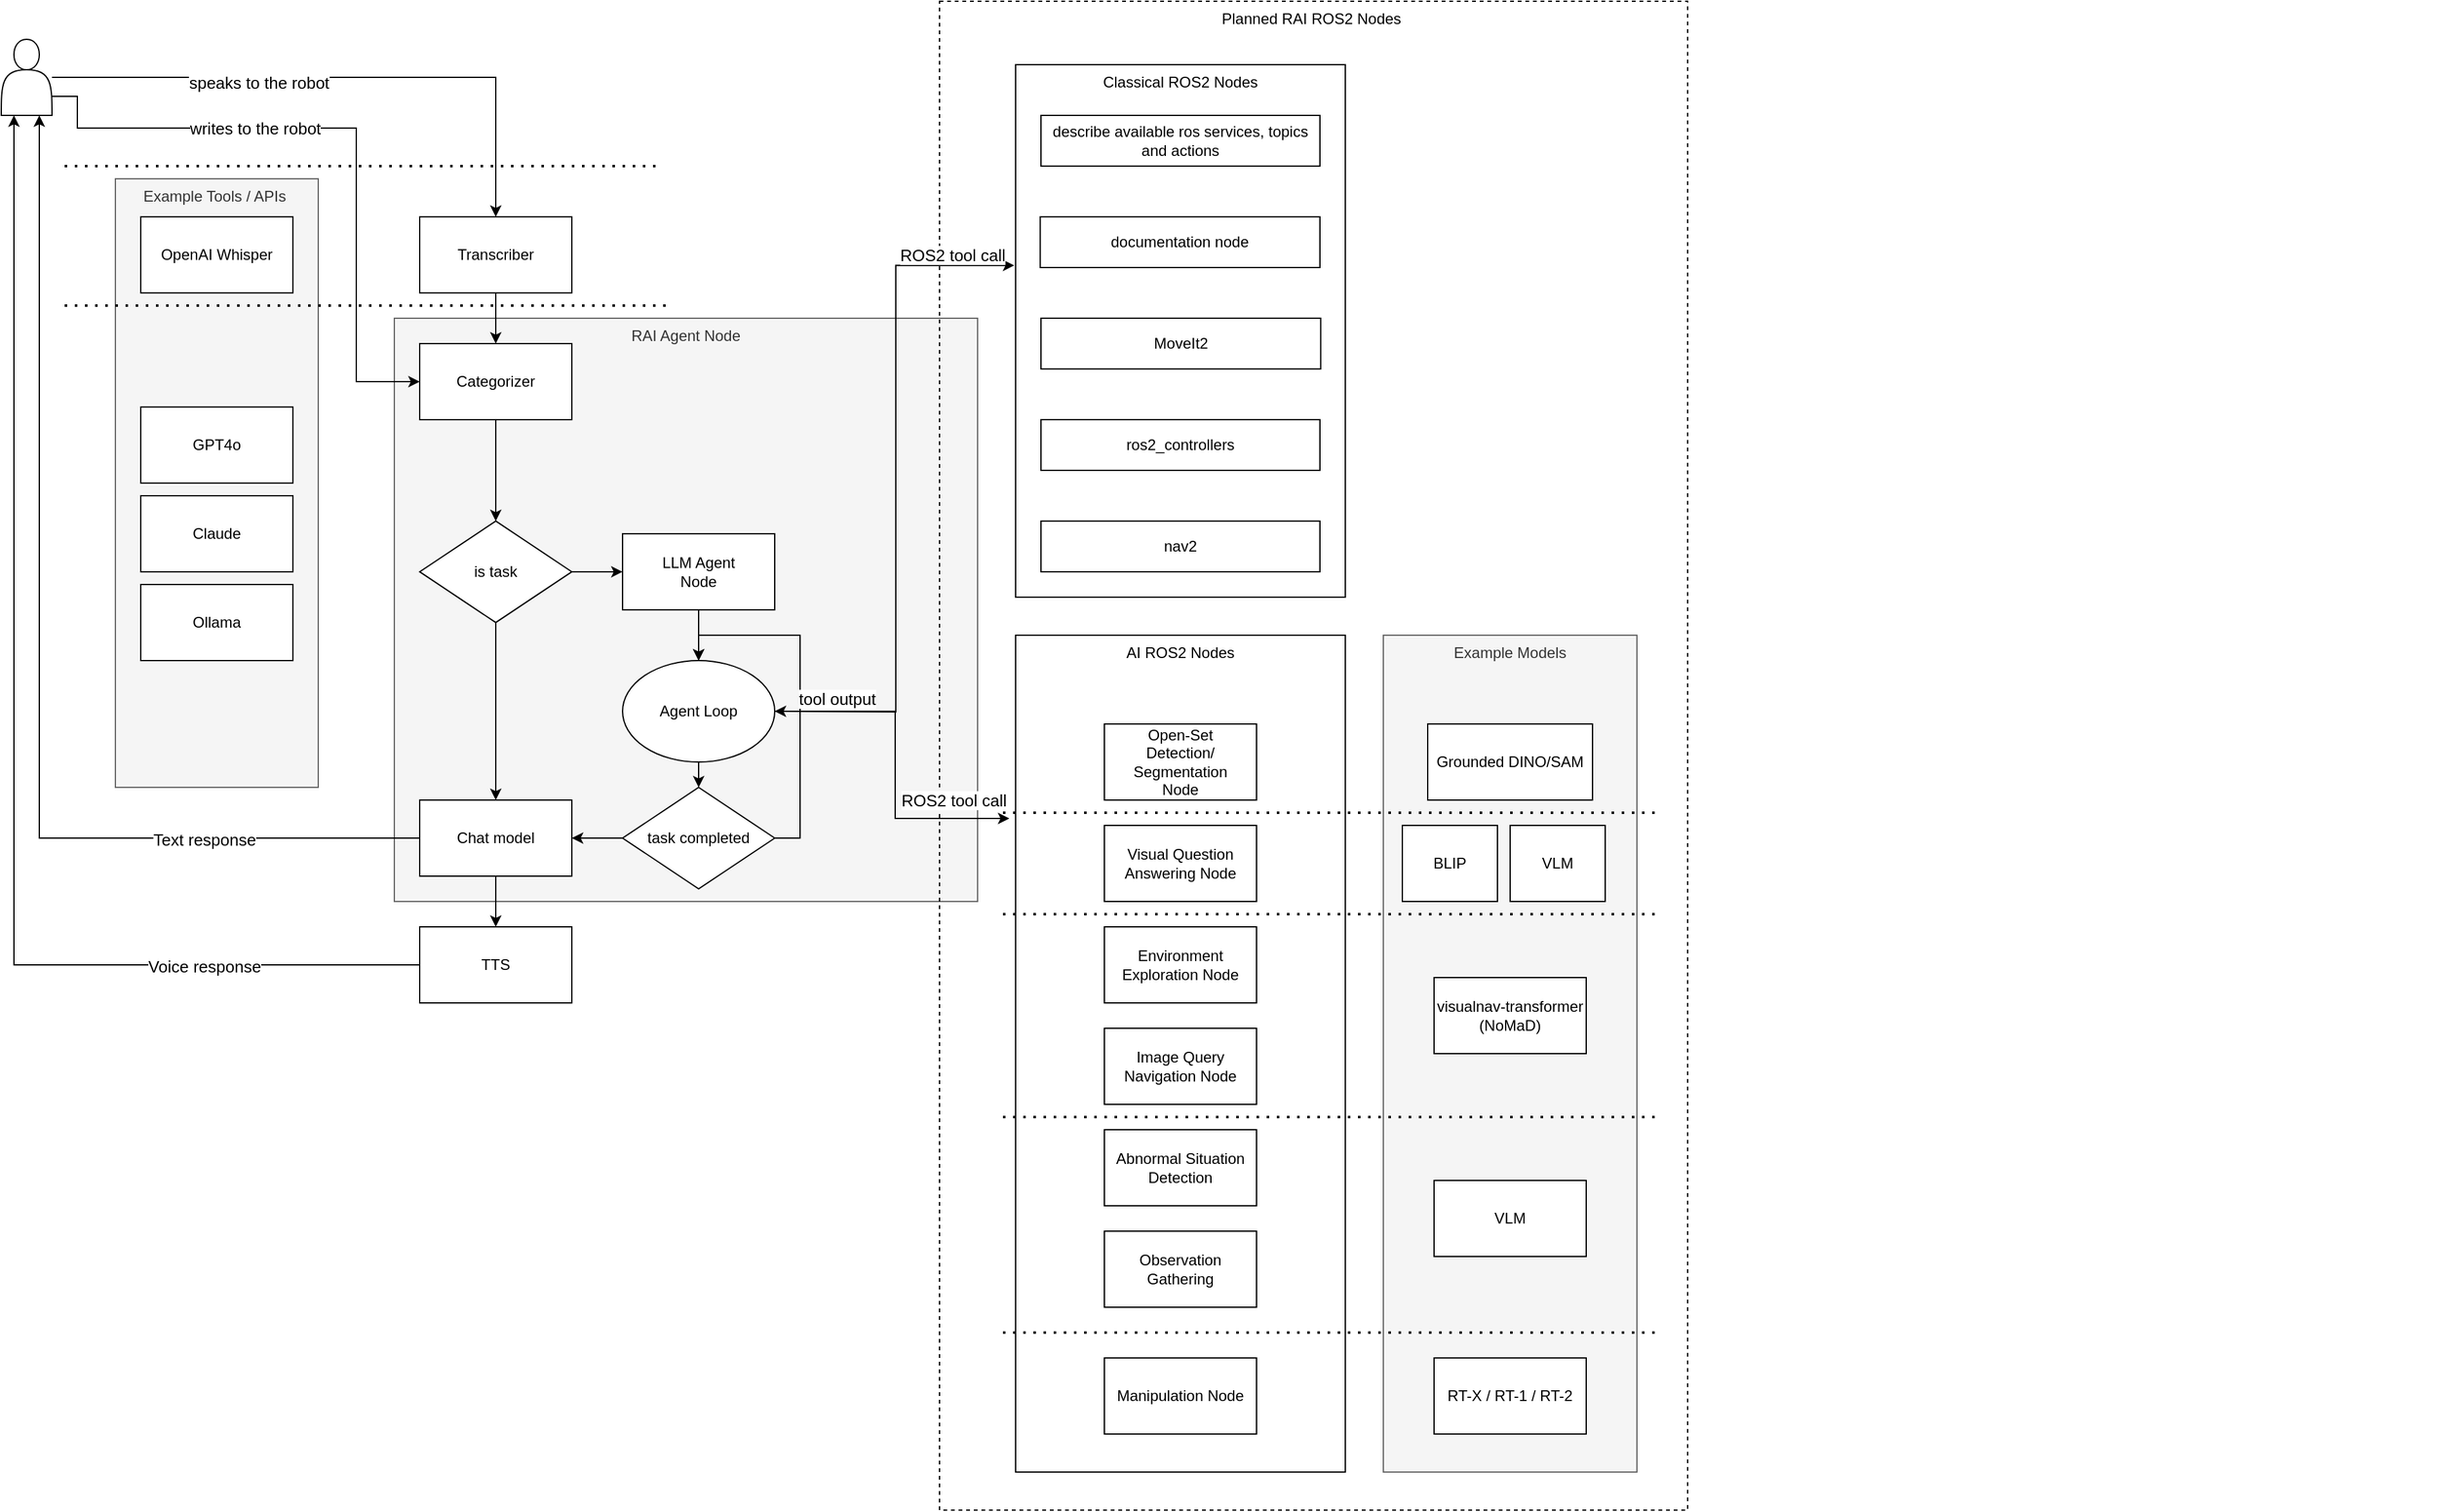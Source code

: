 <mxfile version="24.4.13" type="device">
  <diagram name="Page-1" id="TRyOmgv_27SZuB7K4pEi">
    <mxGraphModel dx="2070" dy="2218" grid="1" gridSize="10" guides="1" tooltips="1" connect="1" arrows="1" fold="1" page="1" pageScale="1" pageWidth="850" pageHeight="1100" math="0" shadow="0">
      <root>
        <mxCell id="0" />
        <mxCell id="1" parent="0" />
        <mxCell id="xshZq3ixcSDLhPFOoDoP-115" value="RAI Agent Node" style="rounded=0;whiteSpace=wrap;html=1;verticalAlign=top;fillColor=#f5f5f5;fontColor=#333333;strokeColor=#666666;" parent="1" vertex="1">
          <mxGeometry x="380" y="-110" width="460" height="460" as="geometry" />
        </mxCell>
        <mxCell id="fdFziRwKy25bkzZfwBza-22" value="Planned RAI ROS2 Nodes&amp;nbsp;" style="rounded=0;whiteSpace=wrap;html=1;dashed=1;fillColor=none;verticalAlign=top;" parent="1" vertex="1">
          <mxGeometry x="810" y="-360" width="590" height="1190" as="geometry" />
        </mxCell>
        <mxCell id="xshZq3ixcSDLhPFOoDoP-95" value="Example Tools / APIs&amp;nbsp;" style="rounded=0;whiteSpace=wrap;html=1;verticalAlign=top;fillColor=#f5f5f5;fontColor=#333333;strokeColor=#666666;" parent="1" vertex="1">
          <mxGeometry x="160" y="-220" width="160" height="480" as="geometry" />
        </mxCell>
        <mxCell id="xshZq3ixcSDLhPFOoDoP-45" style="edgeStyle=orthogonalEdgeStyle;rounded=0;orthogonalLoop=1;jettySize=auto;html=1;entryX=0.5;entryY=0;entryDx=0;entryDy=0;" parent="1" source="xshZq3ixcSDLhPFOoDoP-1" target="xshZq3ixcSDLhPFOoDoP-46" edge="1">
          <mxGeometry relative="1" as="geometry">
            <mxPoint x="620.01" y="149.97" as="targetPoint" />
          </mxGeometry>
        </mxCell>
        <mxCell id="xshZq3ixcSDLhPFOoDoP-1" value="LLM Agent&lt;br&gt;Node" style="rounded=0;whiteSpace=wrap;html=1;" parent="1" vertex="1">
          <mxGeometry x="560.01" y="59.97" width="120" height="60" as="geometry" />
        </mxCell>
        <mxCell id="xshZq3ixcSDLhPFOoDoP-57" style="edgeStyle=orthogonalEdgeStyle;rounded=0;orthogonalLoop=1;jettySize=auto;html=1;" parent="1" source="xshZq3ixcSDLhPFOoDoP-8" target="xshZq3ixcSDLhPFOoDoP-50" edge="1">
          <mxGeometry relative="1" as="geometry" />
        </mxCell>
        <mxCell id="xshZq3ixcSDLhPFOoDoP-8" value="Transcriber" style="rounded=0;whiteSpace=wrap;html=1;" parent="1" vertex="1">
          <mxGeometry x="400" y="-190" width="120" height="60" as="geometry" />
        </mxCell>
        <mxCell id="xshZq3ixcSDLhPFOoDoP-9" value="OpenAI Whisper" style="rounded=0;whiteSpace=wrap;html=1;" parent="1" vertex="1">
          <mxGeometry x="180" y="-190" width="120" height="60" as="geometry" />
        </mxCell>
        <mxCell id="xshZq3ixcSDLhPFOoDoP-12" value="GPT4o" style="rounded=0;whiteSpace=wrap;html=1;" parent="1" vertex="1">
          <mxGeometry x="180" y="-40" width="120" height="60" as="geometry" />
        </mxCell>
        <mxCell id="xshZq3ixcSDLhPFOoDoP-13" value="Claude" style="rounded=0;whiteSpace=wrap;html=1;" parent="1" vertex="1">
          <mxGeometry x="180" y="30" width="120" height="60" as="geometry" />
        </mxCell>
        <mxCell id="xshZq3ixcSDLhPFOoDoP-14" value="Ollama" style="rounded=0;whiteSpace=wrap;html=1;" parent="1" vertex="1">
          <mxGeometry x="180" y="100" width="120" height="60" as="geometry" />
        </mxCell>
        <mxCell id="xshZq3ixcSDLhPFOoDoP-48" style="edgeStyle=orthogonalEdgeStyle;rounded=0;orthogonalLoop=1;jettySize=auto;html=1;exitX=0.5;exitY=1;exitDx=0;exitDy=0;" parent="1" source="xshZq3ixcSDLhPFOoDoP-46" edge="1">
          <mxGeometry relative="1" as="geometry">
            <mxPoint x="620.01" y="259.97" as="targetPoint" />
          </mxGeometry>
        </mxCell>
        <mxCell id="xshZq3ixcSDLhPFOoDoP-64" style="edgeStyle=orthogonalEdgeStyle;rounded=0;orthogonalLoop=1;jettySize=auto;html=1;exitX=1;exitY=0.5;exitDx=0;exitDy=0;entryX=-0.019;entryY=0.219;entryDx=0;entryDy=0;entryPerimeter=0;" parent="1" source="xshZq3ixcSDLhPFOoDoP-46" target="xshZq3ixcSDLhPFOoDoP-5" edge="1">
          <mxGeometry relative="1" as="geometry" />
        </mxCell>
        <mxCell id="xshZq3ixcSDLhPFOoDoP-46" value="Agent Loop" style="ellipse;whiteSpace=wrap;html=1;" parent="1" vertex="1">
          <mxGeometry x="560.01" y="160" width="120" height="80" as="geometry" />
        </mxCell>
        <mxCell id="xshZq3ixcSDLhPFOoDoP-54" style="edgeStyle=orthogonalEdgeStyle;rounded=0;orthogonalLoop=1;jettySize=auto;html=1;entryX=1;entryY=0.5;entryDx=0;entryDy=0;" parent="1" source="xshZq3ixcSDLhPFOoDoP-47" target="xshZq3ixcSDLhPFOoDoP-52" edge="1">
          <mxGeometry relative="1" as="geometry" />
        </mxCell>
        <mxCell id="xshZq3ixcSDLhPFOoDoP-118" style="edgeStyle=orthogonalEdgeStyle;rounded=0;orthogonalLoop=1;jettySize=auto;html=1;entryX=0.5;entryY=0;entryDx=0;entryDy=0;" parent="1" source="xshZq3ixcSDLhPFOoDoP-47" target="xshZq3ixcSDLhPFOoDoP-46" edge="1">
          <mxGeometry relative="1" as="geometry">
            <Array as="points">
              <mxPoint x="700" y="300" />
              <mxPoint x="700" y="140" />
              <mxPoint x="620" y="140" />
            </Array>
          </mxGeometry>
        </mxCell>
        <mxCell id="xshZq3ixcSDLhPFOoDoP-47" value="task completed" style="rhombus;whiteSpace=wrap;html=1;" parent="1" vertex="1">
          <mxGeometry x="560.01" y="260" width="120" height="80" as="geometry" />
        </mxCell>
        <mxCell id="xshZq3ixcSDLhPFOoDoP-71" style="edgeStyle=orthogonalEdgeStyle;rounded=0;orthogonalLoop=1;jettySize=auto;html=1;entryX=0.5;entryY=0;entryDx=0;entryDy=0;" parent="1" source="xshZq3ixcSDLhPFOoDoP-49" target="xshZq3ixcSDLhPFOoDoP-8" edge="1">
          <mxGeometry relative="1" as="geometry" />
        </mxCell>
        <mxCell id="xshZq3ixcSDLhPFOoDoP-72" value="speaks to the robot" style="edgeLabel;html=1;align=center;verticalAlign=middle;resizable=0;points=[];fontSize=13;" parent="xshZq3ixcSDLhPFOoDoP-71" vertex="1" connectable="0">
          <mxGeometry x="-0.292" y="-4" relative="1" as="geometry">
            <mxPoint as="offset" />
          </mxGeometry>
        </mxCell>
        <mxCell id="xshZq3ixcSDLhPFOoDoP-73" style="edgeStyle=orthogonalEdgeStyle;rounded=0;orthogonalLoop=1;jettySize=auto;html=1;exitX=1;exitY=0.75;exitDx=0;exitDy=0;entryX=0;entryY=0.5;entryDx=0;entryDy=0;" parent="1" source="xshZq3ixcSDLhPFOoDoP-49" target="xshZq3ixcSDLhPFOoDoP-50" edge="1">
          <mxGeometry relative="1" as="geometry">
            <Array as="points">
              <mxPoint x="130" y="-285" />
              <mxPoint x="130" y="-260" />
              <mxPoint x="350" y="-260" />
              <mxPoint x="350" y="-60" />
            </Array>
          </mxGeometry>
        </mxCell>
        <mxCell id="xshZq3ixcSDLhPFOoDoP-74" value="writes to the robot" style="edgeLabel;html=1;align=center;verticalAlign=middle;resizable=0;points=[];fontSize=13;" parent="xshZq3ixcSDLhPFOoDoP-73" vertex="1" connectable="0">
          <mxGeometry x="0.312" y="1" relative="1" as="geometry">
            <mxPoint x="-81" y="-73" as="offset" />
          </mxGeometry>
        </mxCell>
        <mxCell id="xshZq3ixcSDLhPFOoDoP-49" value="" style="shape=actor;whiteSpace=wrap;html=1;" parent="1" vertex="1">
          <mxGeometry x="70" y="-330" width="40" height="60" as="geometry" />
        </mxCell>
        <mxCell id="xshZq3ixcSDLhPFOoDoP-56" style="edgeStyle=orthogonalEdgeStyle;rounded=0;orthogonalLoop=1;jettySize=auto;html=1;entryX=0.5;entryY=0;entryDx=0;entryDy=0;" parent="1" source="xshZq3ixcSDLhPFOoDoP-50" target="xshZq3ixcSDLhPFOoDoP-51" edge="1">
          <mxGeometry relative="1" as="geometry" />
        </mxCell>
        <mxCell id="xshZq3ixcSDLhPFOoDoP-50" value="Categorizer" style="rounded=0;whiteSpace=wrap;html=1;" parent="1" vertex="1">
          <mxGeometry x="400" y="-90" width="120" height="60" as="geometry" />
        </mxCell>
        <mxCell id="xshZq3ixcSDLhPFOoDoP-55" style="edgeStyle=orthogonalEdgeStyle;rounded=0;orthogonalLoop=1;jettySize=auto;html=1;entryX=0;entryY=0.5;entryDx=0;entryDy=0;" parent="1" source="xshZq3ixcSDLhPFOoDoP-51" target="xshZq3ixcSDLhPFOoDoP-1" edge="1">
          <mxGeometry relative="1" as="geometry" />
        </mxCell>
        <mxCell id="xshZq3ixcSDLhPFOoDoP-59" style="edgeStyle=orthogonalEdgeStyle;rounded=0;orthogonalLoop=1;jettySize=auto;html=1;entryX=0.5;entryY=0;entryDx=0;entryDy=0;" parent="1" source="xshZq3ixcSDLhPFOoDoP-51" target="xshZq3ixcSDLhPFOoDoP-52" edge="1">
          <mxGeometry relative="1" as="geometry" />
        </mxCell>
        <mxCell id="xshZq3ixcSDLhPFOoDoP-51" value="is task" style="rhombus;whiteSpace=wrap;html=1;" parent="1" vertex="1">
          <mxGeometry x="400" y="49.97" width="120" height="80" as="geometry" />
        </mxCell>
        <mxCell id="xshZq3ixcSDLhPFOoDoP-75" style="edgeStyle=orthogonalEdgeStyle;rounded=0;orthogonalLoop=1;jettySize=auto;html=1;exitX=0;exitY=0.5;exitDx=0;exitDy=0;" parent="1" source="xshZq3ixcSDLhPFOoDoP-52" edge="1">
          <mxGeometry relative="1" as="geometry">
            <mxPoint x="100" y="-270" as="targetPoint" />
            <Array as="points">
              <mxPoint x="100" y="300" />
            </Array>
          </mxGeometry>
        </mxCell>
        <mxCell id="xshZq3ixcSDLhPFOoDoP-76" value="Text response" style="edgeLabel;html=1;align=center;verticalAlign=middle;resizable=0;points=[];fontSize=13;" parent="xshZq3ixcSDLhPFOoDoP-75" vertex="1" connectable="0">
          <mxGeometry x="-0.099" y="4" relative="1" as="geometry">
            <mxPoint x="134" y="93" as="offset" />
          </mxGeometry>
        </mxCell>
        <mxCell id="xshZq3ixcSDLhPFOoDoP-77" style="edgeStyle=orthogonalEdgeStyle;rounded=0;orthogonalLoop=1;jettySize=auto;html=1;" parent="1" source="xshZq3ixcSDLhPFOoDoP-52" target="xshZq3ixcSDLhPFOoDoP-53" edge="1">
          <mxGeometry relative="1" as="geometry" />
        </mxCell>
        <mxCell id="xshZq3ixcSDLhPFOoDoP-52" value="Chat model" style="rounded=0;whiteSpace=wrap;html=1;" parent="1" vertex="1">
          <mxGeometry x="400" y="270" width="120" height="60" as="geometry" />
        </mxCell>
        <mxCell id="xshZq3ixcSDLhPFOoDoP-78" style="edgeStyle=orthogonalEdgeStyle;rounded=0;orthogonalLoop=1;jettySize=auto;html=1;exitX=0;exitY=0.5;exitDx=0;exitDy=0;entryX=0.25;entryY=1;entryDx=0;entryDy=0;" parent="1" source="xshZq3ixcSDLhPFOoDoP-53" target="xshZq3ixcSDLhPFOoDoP-49" edge="1">
          <mxGeometry relative="1" as="geometry">
            <Array as="points">
              <mxPoint x="80" y="400" />
            </Array>
          </mxGeometry>
        </mxCell>
        <mxCell id="xshZq3ixcSDLhPFOoDoP-79" value="Voice response" style="edgeLabel;html=1;align=center;verticalAlign=middle;resizable=0;points=[];fontSize=13;" parent="xshZq3ixcSDLhPFOoDoP-78" vertex="1" connectable="0">
          <mxGeometry x="-0.245" y="-4" relative="1" as="geometry">
            <mxPoint x="146" y="54" as="offset" />
          </mxGeometry>
        </mxCell>
        <mxCell id="xshZq3ixcSDLhPFOoDoP-53" value="TTS" style="rounded=0;whiteSpace=wrap;html=1;" parent="1" vertex="1">
          <mxGeometry x="400" y="370" width="120" height="60" as="geometry" />
        </mxCell>
        <mxCell id="xshZq3ixcSDLhPFOoDoP-65" style="edgeStyle=orthogonalEdgeStyle;rounded=0;orthogonalLoop=1;jettySize=auto;html=1;entryX=-0.004;entryY=0.377;entryDx=0;entryDy=0;entryPerimeter=0;startArrow=classic;startFill=1;" parent="1" target="xshZq3ixcSDLhPFOoDoP-18" edge="1">
          <mxGeometry relative="1" as="geometry">
            <mxPoint x="680" y="200" as="sourcePoint" />
          </mxGeometry>
        </mxCell>
        <mxCell id="xshZq3ixcSDLhPFOoDoP-66" value="ROS2 tool call" style="edgeLabel;html=1;align=center;verticalAlign=middle;resizable=0;points=[];fontSize=13;" parent="xshZq3ixcSDLhPFOoDoP-65" vertex="1" connectable="0">
          <mxGeometry x="-0.242" y="-4" relative="1" as="geometry">
            <mxPoint x="41" y="179" as="offset" />
          </mxGeometry>
        </mxCell>
        <mxCell id="fdFziRwKy25bkzZfwBza-11" value="tool output" style="edgeLabel;html=1;align=center;verticalAlign=middle;resizable=0;points=[];fontSize=13;" parent="xshZq3ixcSDLhPFOoDoP-65" vertex="1" connectable="0">
          <mxGeometry x="-0.892" y="-1" relative="1" as="geometry">
            <mxPoint x="20" y="-11" as="offset" />
          </mxGeometry>
        </mxCell>
        <mxCell id="xshZq3ixcSDLhPFOoDoP-69" value="" style="endArrow=none;dashed=1;html=1;dashPattern=1 3;strokeWidth=2;rounded=0;" parent="1" edge="1">
          <mxGeometry width="50" height="50" relative="1" as="geometry">
            <mxPoint x="120" y="-120" as="sourcePoint" />
            <mxPoint x="600" y="-120" as="targetPoint" />
          </mxGeometry>
        </mxCell>
        <mxCell id="xshZq3ixcSDLhPFOoDoP-70" value="" style="endArrow=none;dashed=1;html=1;dashPattern=1 3;strokeWidth=2;rounded=0;" parent="1" edge="1">
          <mxGeometry width="50" height="50" relative="1" as="geometry">
            <mxPoint x="120" y="-230" as="sourcePoint" />
            <mxPoint x="590" y="-230" as="targetPoint" />
          </mxGeometry>
        </mxCell>
        <mxCell id="fdFziRwKy25bkzZfwBza-12" value="ROS2 tool call" style="edgeLabel;html=1;align=center;verticalAlign=middle;resizable=0;points=[];rotation=0;fontSize=13;" parent="1" vertex="1" connectable="0">
          <mxGeometry x="820.004" y="-159.999" as="geometry" />
        </mxCell>
        <mxCell id="fdFziRwKy25bkzZfwBza-15" value="" style="group" parent="1" vertex="1" connectable="0">
          <mxGeometry x="870" y="-310" width="1120" height="1130" as="geometry" />
        </mxCell>
        <mxCell id="xshZq3ixcSDLhPFOoDoP-18" value="Classical ROS2 Nodes" style="rounded=0;whiteSpace=wrap;html=1;verticalAlign=top;" parent="fdFziRwKy25bkzZfwBza-15" vertex="1">
          <mxGeometry width="260" height="420" as="geometry" />
        </mxCell>
        <mxCell id="xshZq3ixcSDLhPFOoDoP-26" value="ros2_controllers" style="rounded=0;whiteSpace=wrap;html=1;" parent="fdFziRwKy25bkzZfwBza-15" vertex="1">
          <mxGeometry x="20" y="279.97" width="220" height="40" as="geometry" />
        </mxCell>
        <mxCell id="xshZq3ixcSDLhPFOoDoP-134" value="MoveIt2" style="rounded=0;whiteSpace=wrap;html=1;" parent="fdFziRwKy25bkzZfwBza-15" vertex="1">
          <mxGeometry x="20" y="199.97" width="220.63" height="40" as="geometry" />
        </mxCell>
        <mxCell id="xshZq3ixcSDLhPFOoDoP-137" value="nav2" style="rounded=0;whiteSpace=wrap;html=1;" parent="fdFziRwKy25bkzZfwBza-15" vertex="1">
          <mxGeometry x="20" y="359.97" width="220" height="40" as="geometry" />
        </mxCell>
        <mxCell id="fdFziRwKy25bkzZfwBza-2" value="describe available ros services, topics and actions" style="rounded=0;whiteSpace=wrap;html=1;" parent="fdFziRwKy25bkzZfwBza-15" vertex="1">
          <mxGeometry x="20" y="40" width="220" height="40" as="geometry" />
        </mxCell>
        <mxCell id="fdFziRwKy25bkzZfwBza-14" value="documentation node" style="rounded=0;whiteSpace=wrap;html=1;" parent="fdFziRwKy25bkzZfwBza-15" vertex="1">
          <mxGeometry x="19.37" y="120" width="220.63" height="40" as="geometry" />
        </mxCell>
        <mxCell id="fdFziRwKy25bkzZfwBza-17" value="" style="group" parent="1" vertex="1" connectable="0">
          <mxGeometry x="870" y="140" width="580" height="660" as="geometry" />
        </mxCell>
        <mxCell id="xshZq3ixcSDLhPFOoDoP-39" value="Example Models" style="rounded=0;whiteSpace=wrap;html=1;verticalAlign=top;fillColor=#f5f5f5;fontColor=#333333;strokeColor=#666666;" parent="fdFziRwKy25bkzZfwBza-17" vertex="1">
          <mxGeometry x="290" width="200" height="660" as="geometry" />
        </mxCell>
        <mxCell id="xshZq3ixcSDLhPFOoDoP-5" value="AI ROS2 Nodes" style="rounded=0;whiteSpace=wrap;html=1;verticalAlign=top;" parent="fdFziRwKy25bkzZfwBza-17" vertex="1">
          <mxGeometry width="260" height="660" as="geometry" />
        </mxCell>
        <mxCell id="xshZq3ixcSDLhPFOoDoP-2" value="Open-Set &lt;br&gt;Detection/ Segmentation&lt;br&gt;Node" style="rounded=0;whiteSpace=wrap;html=1;" parent="fdFziRwKy25bkzZfwBza-17" vertex="1">
          <mxGeometry x="70" y="70" width="120" height="60" as="geometry" />
        </mxCell>
        <mxCell id="xshZq3ixcSDLhPFOoDoP-3" value="Visual Question Answering Node" style="rounded=0;whiteSpace=wrap;html=1;" parent="fdFziRwKy25bkzZfwBza-17" vertex="1">
          <mxGeometry x="70" y="150" width="120" height="60" as="geometry" />
        </mxCell>
        <mxCell id="xshZq3ixcSDLhPFOoDoP-7" value="Environment Exploration Node" style="rounded=0;whiteSpace=wrap;html=1;" parent="fdFziRwKy25bkzZfwBza-17" vertex="1">
          <mxGeometry x="70" y="230" width="120" height="60" as="geometry" />
        </mxCell>
        <mxCell id="xshZq3ixcSDLhPFOoDoP-11" value="Grounded&lt;span style=&quot;background-color: initial;&quot;&gt;&amp;nbsp;DINO/SAM&lt;/span&gt;" style="rounded=0;whiteSpace=wrap;html=1;" parent="fdFziRwKy25bkzZfwBza-17" vertex="1">
          <mxGeometry x="325" y="70" width="130" height="60" as="geometry" />
        </mxCell>
        <mxCell id="xshZq3ixcSDLhPFOoDoP-15" value="visualnav-transformer&lt;br&gt;(NoMaD)" style="rounded=0;whiteSpace=wrap;html=1;" parent="fdFziRwKy25bkzZfwBza-17" vertex="1">
          <mxGeometry x="330" y="270" width="120" height="60" as="geometry" />
        </mxCell>
        <mxCell id="xshZq3ixcSDLhPFOoDoP-16" value="Image Query Navigation Node" style="rounded=0;whiteSpace=wrap;html=1;" parent="fdFziRwKy25bkzZfwBza-17" vertex="1">
          <mxGeometry x="70" y="310" width="120" height="60" as="geometry" />
        </mxCell>
        <mxCell id="xshZq3ixcSDLhPFOoDoP-29" value="Abnormal Situation Detection" style="rounded=0;whiteSpace=wrap;html=1;" parent="fdFziRwKy25bkzZfwBza-17" vertex="1">
          <mxGeometry x="70" y="390" width="120" height="60" as="geometry" />
        </mxCell>
        <mxCell id="xshZq3ixcSDLhPFOoDoP-32" value="BLIP" style="rounded=0;whiteSpace=wrap;html=1;" parent="fdFziRwKy25bkzZfwBza-17" vertex="1">
          <mxGeometry x="305" y="150" width="75" height="60" as="geometry" />
        </mxCell>
        <mxCell id="xshZq3ixcSDLhPFOoDoP-121" value="" style="endArrow=none;dashed=1;html=1;dashPattern=1 3;strokeWidth=2;rounded=0;" parent="fdFziRwKy25bkzZfwBza-17" edge="1">
          <mxGeometry width="50" height="50" relative="1" as="geometry">
            <mxPoint x="-10" y="140" as="sourcePoint" />
            <mxPoint x="510" y="140" as="targetPoint" />
          </mxGeometry>
        </mxCell>
        <mxCell id="xshZq3ixcSDLhPFOoDoP-122" value="" style="endArrow=none;dashed=1;html=1;dashPattern=1 3;strokeWidth=2;rounded=0;" parent="fdFziRwKy25bkzZfwBza-17" edge="1">
          <mxGeometry width="50" height="50" relative="1" as="geometry">
            <mxPoint x="-10" y="380" as="sourcePoint" />
            <mxPoint x="510" y="380" as="targetPoint" />
          </mxGeometry>
        </mxCell>
        <mxCell id="xshZq3ixcSDLhPFOoDoP-123" value="Observation Gathering" style="rounded=0;whiteSpace=wrap;html=1;" parent="fdFziRwKy25bkzZfwBza-17" vertex="1">
          <mxGeometry x="70" y="470" width="120" height="60" as="geometry" />
        </mxCell>
        <mxCell id="xshZq3ixcSDLhPFOoDoP-124" value="VLM" style="rounded=0;whiteSpace=wrap;html=1;" parent="fdFziRwKy25bkzZfwBza-17" vertex="1">
          <mxGeometry x="330" y="430" width="120" height="60" as="geometry" />
        </mxCell>
        <mxCell id="xshZq3ixcSDLhPFOoDoP-126" value="" style="endArrow=none;dashed=1;html=1;dashPattern=1 3;strokeWidth=2;rounded=0;" parent="fdFziRwKy25bkzZfwBza-17" edge="1">
          <mxGeometry width="50" height="50" relative="1" as="geometry">
            <mxPoint x="-10" y="550" as="sourcePoint" />
            <mxPoint x="510" y="550" as="targetPoint" />
          </mxGeometry>
        </mxCell>
        <mxCell id="xshZq3ixcSDLhPFOoDoP-127" value="Manipulation Node" style="rounded=0;whiteSpace=wrap;html=1;" parent="fdFziRwKy25bkzZfwBza-17" vertex="1">
          <mxGeometry x="70" y="570" width="120" height="60" as="geometry" />
        </mxCell>
        <mxCell id="xshZq3ixcSDLhPFOoDoP-128" value="RT-X / RT-1 / RT-2" style="rounded=0;whiteSpace=wrap;html=1;" parent="fdFziRwKy25bkzZfwBza-17" vertex="1">
          <mxGeometry x="330" y="570" width="120" height="60" as="geometry" />
        </mxCell>
        <mxCell id="xshZq3ixcSDLhPFOoDoP-129" value="" style="endArrow=none;dashed=1;html=1;dashPattern=1 3;strokeWidth=2;rounded=0;" parent="fdFziRwKy25bkzZfwBza-17" edge="1">
          <mxGeometry width="50" height="50" relative="1" as="geometry">
            <mxPoint x="-10" y="220" as="sourcePoint" />
            <mxPoint x="510" y="220" as="targetPoint" />
          </mxGeometry>
        </mxCell>
        <mxCell id="xshZq3ixcSDLhPFOoDoP-136" value="VLM" style="rounded=0;whiteSpace=wrap;html=1;" parent="fdFziRwKy25bkzZfwBza-17" vertex="1">
          <mxGeometry x="390" y="150" width="75" height="60" as="geometry" />
        </mxCell>
      </root>
    </mxGraphModel>
  </diagram>
</mxfile>
